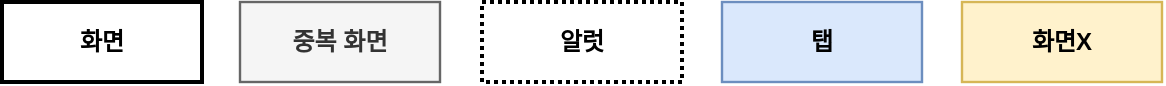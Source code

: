 <mxfile version="24.3.1" type="github">
  <diagram name="Page-1" id="2YBvvXClWsGukQMizWep">
    <mxGraphModel dx="851" dy="492" grid="1" gridSize="10" guides="1" tooltips="1" connect="1" arrows="1" fold="1" page="1" pageScale="1" pageWidth="850" pageHeight="1100" math="0" shadow="0">
      <root>
        <mxCell id="0" />
        <mxCell id="1" parent="0" />
        <mxCell id="ALdTjIP_vOwL0wFw-_Rl-1" value="화면" style="rounded=0;whiteSpace=wrap;html=1;strokeWidth=2;fontStyle=1" vertex="1" parent="1">
          <mxGeometry x="170" y="20" width="100" height="40" as="geometry" />
        </mxCell>
        <mxCell id="ALdTjIP_vOwL0wFw-_Rl-2" value="탭" style="rounded=0;whiteSpace=wrap;html=1;strokeWidth=1.2;fontStyle=1;fillColor=#dae8fc;strokeColor=#6c8ebf;" vertex="1" parent="1">
          <mxGeometry x="530" y="20" width="100" height="40" as="geometry" />
        </mxCell>
        <mxCell id="ALdTjIP_vOwL0wFw-_Rl-3" value="화면X" style="rounded=0;whiteSpace=wrap;html=1;strokeWidth=1.2;fontStyle=1;fillColor=#fff2cc;strokeColor=#d6b656;" vertex="1" parent="1">
          <mxGeometry x="650" y="20" width="100" height="40" as="geometry" />
        </mxCell>
        <mxCell id="ALdTjIP_vOwL0wFw-_Rl-4" value="중복 화면" style="rounded=0;whiteSpace=wrap;html=1;strokeWidth=1.2;fillColor=#f5f5f5;fontColor=#333333;strokeColor=#666666;fontStyle=1" vertex="1" parent="1">
          <mxGeometry x="289" y="20" width="100" height="40" as="geometry" />
        </mxCell>
        <mxCell id="ALdTjIP_vOwL0wFw-_Rl-5" value="알럿" style="rounded=0;whiteSpace=wrap;html=1;strokeWidth=2;fontStyle=1;dashed=1;dashPattern=1 1;" vertex="1" parent="1">
          <mxGeometry x="410" y="20" width="100" height="40" as="geometry" />
        </mxCell>
      </root>
    </mxGraphModel>
  </diagram>
</mxfile>

